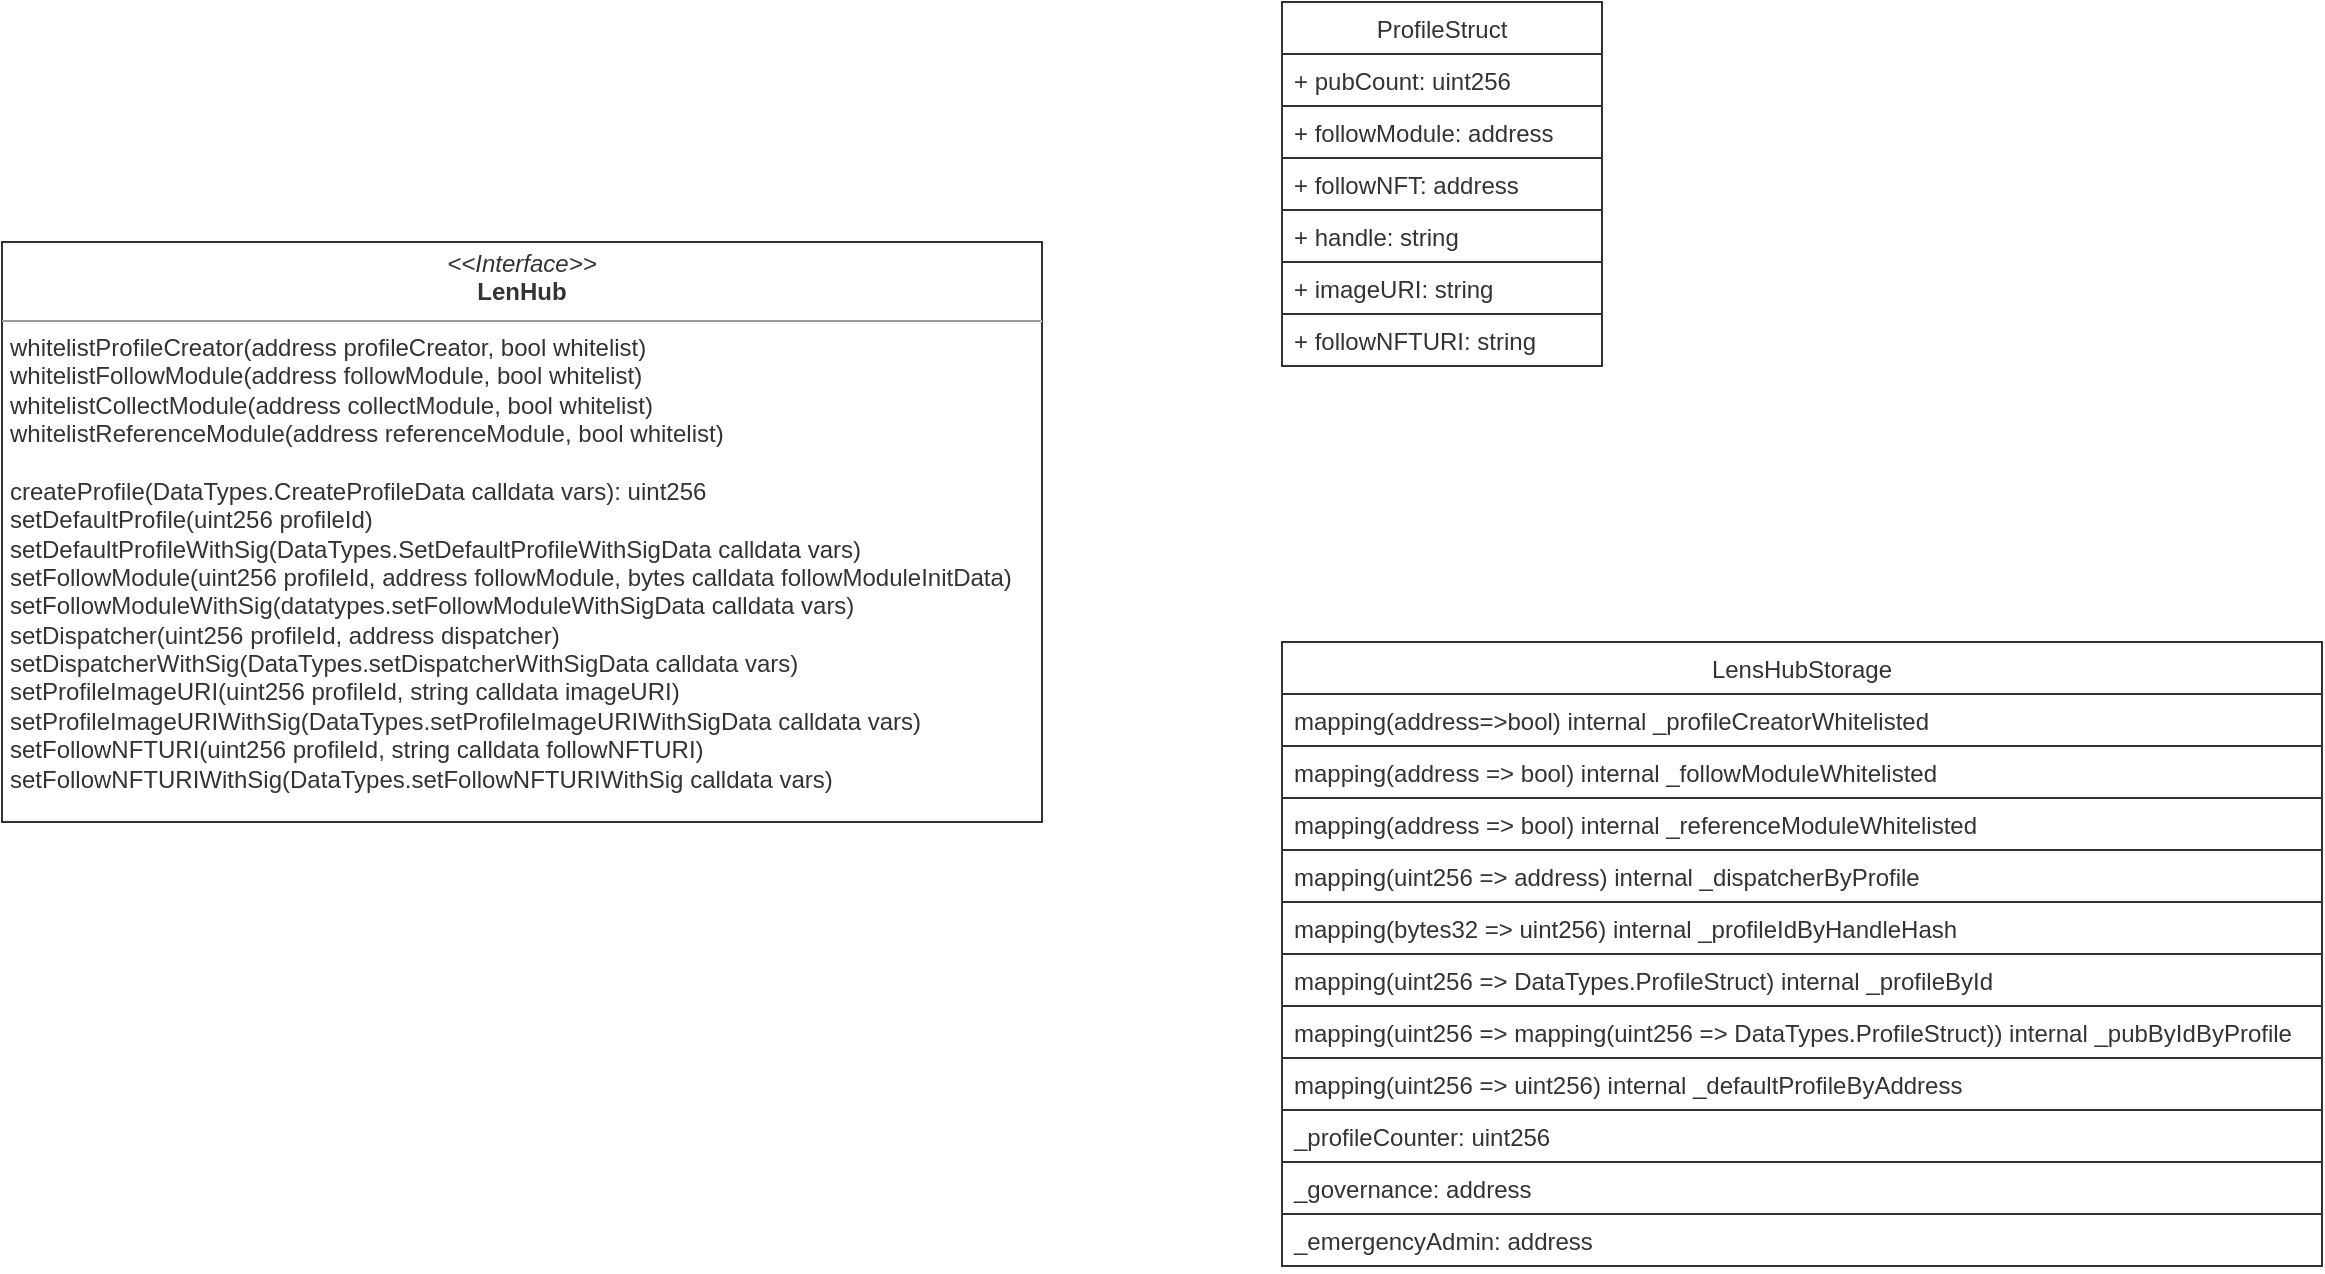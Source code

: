 <mxfile>
    <diagram id="rktGvPDQpEPL0cokE06l" name="Profile-struct">
        <mxGraphModel dx="1925" dy="1124" grid="0" gridSize="10" guides="1" tooltips="1" connect="1" arrows="1" fold="1" page="0" pageScale="1" pageWidth="827" pageHeight="1169" background="#ffffff" math="0" shadow="0">
            <root>
                <mxCell id="0"/>
                <mxCell id="1" parent="0"/>
                <mxCell id="16" value="ProfileStruct" style="swimlane;fontStyle=0;childLayout=stackLayout;horizontal=1;startSize=26;fillColor=none;horizontalStack=0;resizeParent=1;resizeParentMax=0;resizeLast=0;collapsible=1;marginBottom=0;fontColor=#333333;strokeColor=#333333;" parent="1" vertex="1">
                    <mxGeometry x="240" y="-160" width="160" height="182" as="geometry"/>
                </mxCell>
                <mxCell id="17" value="+ pubCount: uint256" style="text;strokeColor=#333333;fillColor=none;align=left;verticalAlign=top;spacingLeft=4;spacingRight=4;overflow=hidden;rotatable=0;points=[[0,0.5],[1,0.5]];portConstraint=eastwest;fontColor=#333333;" parent="16" vertex="1">
                    <mxGeometry y="26" width="160" height="26" as="geometry"/>
                </mxCell>
                <mxCell id="18" value="+ followModule: address" style="text;strokeColor=#333333;fillColor=none;align=left;verticalAlign=top;spacingLeft=4;spacingRight=4;overflow=hidden;rotatable=0;points=[[0,0.5],[1,0.5]];portConstraint=eastwest;fontColor=#333333;" parent="16" vertex="1">
                    <mxGeometry y="52" width="160" height="26" as="geometry"/>
                </mxCell>
                <mxCell id="19" value="+ followNFT: address" style="text;strokeColor=#333333;fillColor=none;align=left;verticalAlign=top;spacingLeft=4;spacingRight=4;overflow=hidden;rotatable=0;points=[[0,0.5],[1,0.5]];portConstraint=eastwest;fontColor=#333333;" parent="16" vertex="1">
                    <mxGeometry y="78" width="160" height="26" as="geometry"/>
                </mxCell>
                <mxCell id="21" value="+ handle: string" style="text;strokeColor=#333333;fillColor=none;align=left;verticalAlign=top;spacingLeft=4;spacingRight=4;overflow=hidden;rotatable=0;points=[[0,0.5],[1,0.5]];portConstraint=eastwest;fontColor=#333333;" parent="16" vertex="1">
                    <mxGeometry y="104" width="160" height="26" as="geometry"/>
                </mxCell>
                <mxCell id="22" value="+ imageURI: string" style="text;strokeColor=#333333;fillColor=none;align=left;verticalAlign=top;spacingLeft=4;spacingRight=4;overflow=hidden;rotatable=0;points=[[0,0.5],[1,0.5]];portConstraint=eastwest;fontColor=#333333;" parent="16" vertex="1">
                    <mxGeometry y="130" width="160" height="26" as="geometry"/>
                </mxCell>
                <mxCell id="20" value="+ followNFTURI: string" style="text;strokeColor=#333333;fillColor=none;align=left;verticalAlign=top;spacingLeft=4;spacingRight=4;overflow=hidden;rotatable=0;points=[[0,0.5],[1,0.5]];portConstraint=eastwest;fontColor=#333333;" parent="16" vertex="1">
                    <mxGeometry y="156" width="160" height="26" as="geometry"/>
                </mxCell>
                <mxCell id="23" value="LensHubStorage" style="swimlane;fontStyle=0;childLayout=stackLayout;horizontal=1;startSize=26;fillColor=none;horizontalStack=0;resizeParent=1;resizeParentMax=0;resizeLast=0;collapsible=1;marginBottom=0;fontColor=#333333;strokeColor=#333333;" parent="1" vertex="1">
                    <mxGeometry x="240" y="160" width="520" height="312" as="geometry"/>
                </mxCell>
                <mxCell id="24" value="mapping(address=&gt;bool) internal _profileCreatorWhitelisted" style="text;strokeColor=#333333;fillColor=none;align=left;verticalAlign=top;spacingLeft=4;spacingRight=4;overflow=hidden;rotatable=0;points=[[0,0.5],[1,0.5]];portConstraint=eastwest;fontColor=#333333;" parent="23" vertex="1">
                    <mxGeometry y="26" width="520" height="26" as="geometry"/>
                </mxCell>
                <mxCell id="25" value="mapping(address =&gt; bool) internal _followModuleWhitelisted" style="text;strokeColor=#333333;fillColor=none;align=left;verticalAlign=top;spacingLeft=4;spacingRight=4;overflow=hidden;rotatable=0;points=[[0,0.5],[1,0.5]];portConstraint=eastwest;fontColor=#333333;" parent="23" vertex="1">
                    <mxGeometry y="52" width="520" height="26" as="geometry"/>
                </mxCell>
                <mxCell id="26" value="mapping(address =&gt; bool) internal _referenceModuleWhitelisted" style="text;strokeColor=#333333;fillColor=none;align=left;verticalAlign=top;spacingLeft=4;spacingRight=4;overflow=hidden;rotatable=0;points=[[0,0.5],[1,0.5]];portConstraint=eastwest;fontColor=#333333;" parent="23" vertex="1">
                    <mxGeometry y="78" width="520" height="26" as="geometry"/>
                </mxCell>
                <mxCell id="28" value="mapping(uint256 =&gt; address) internal _dispatcherByProfile" style="text;strokeColor=#333333;fillColor=none;align=left;verticalAlign=top;spacingLeft=4;spacingRight=4;overflow=hidden;rotatable=0;points=[[0,0.5],[1,0.5]];portConstraint=eastwest;fontColor=#333333;" parent="23" vertex="1">
                    <mxGeometry y="104" width="520" height="26" as="geometry"/>
                </mxCell>
                <mxCell id="27" value="mapping(bytes32 =&gt; uint256) internal _profileIdByHandleHash" style="text;strokeColor=#333333;fillColor=none;align=left;verticalAlign=top;spacingLeft=4;spacingRight=4;overflow=hidden;rotatable=0;points=[[0,0.5],[1,0.5]];portConstraint=eastwest;fontColor=#333333;" parent="23" vertex="1">
                    <mxGeometry y="130" width="520" height="26" as="geometry"/>
                </mxCell>
                <mxCell id="29" value="mapping(uint256 =&gt; DataTypes.ProfileStruct) internal _profileById" style="text;strokeColor=#333333;fillColor=none;align=left;verticalAlign=top;spacingLeft=4;spacingRight=4;overflow=hidden;rotatable=0;points=[[0,0.5],[1,0.5]];portConstraint=eastwest;fontColor=#333333;" parent="23" vertex="1">
                    <mxGeometry y="156" width="520" height="26" as="geometry"/>
                </mxCell>
                <mxCell id="30" value="mapping(uint256 =&gt; mapping(uint256 =&gt; DataTypes.ProfileStruct)) internal _pubByIdByProfile" style="text;strokeColor=#333333;fillColor=none;align=left;verticalAlign=top;spacingLeft=4;spacingRight=4;overflow=hidden;rotatable=0;points=[[0,0.5],[1,0.5]];portConstraint=eastwest;fontColor=#333333;" parent="23" vertex="1">
                    <mxGeometry y="182" width="520" height="26" as="geometry"/>
                </mxCell>
                <mxCell id="31" value="mapping(uint256 =&gt; uint256) internal _defaultProfileByAddress" style="text;strokeColor=#333333;fillColor=none;align=left;verticalAlign=top;spacingLeft=4;spacingRight=4;overflow=hidden;rotatable=0;points=[[0,0.5],[1,0.5]];portConstraint=eastwest;fontColor=#333333;" parent="23" vertex="1">
                    <mxGeometry y="208" width="520" height="26" as="geometry"/>
                </mxCell>
                <mxCell id="32" value="_profileCounter: uint256" style="text;strokeColor=#333333;fillColor=none;align=left;verticalAlign=top;spacingLeft=4;spacingRight=4;overflow=hidden;rotatable=0;points=[[0,0.5],[1,0.5]];portConstraint=eastwest;fontColor=#333333;" parent="23" vertex="1">
                    <mxGeometry y="234" width="520" height="26" as="geometry"/>
                </mxCell>
                <mxCell id="33" value="_governance: address" style="text;strokeColor=#333333;fillColor=none;align=left;verticalAlign=top;spacingLeft=4;spacingRight=4;overflow=hidden;rotatable=0;points=[[0,0.5],[1,0.5]];portConstraint=eastwest;fontColor=#333333;" parent="23" vertex="1">
                    <mxGeometry y="260" width="520" height="26" as="geometry"/>
                </mxCell>
                <mxCell id="34" value="_emergencyAdmin: address" style="text;strokeColor=#333333;fillColor=none;align=left;verticalAlign=top;spacingLeft=4;spacingRight=4;overflow=hidden;rotatable=0;points=[[0,0.5],[1,0.5]];portConstraint=eastwest;fontColor=#333333;" parent="23" vertex="1">
                    <mxGeometry y="286" width="520" height="26" as="geometry"/>
                </mxCell>
                <mxCell id="46" value="&lt;p style=&quot;margin: 0px ; margin-top: 4px ; text-align: center&quot;&gt;&lt;i&gt;&amp;lt;&amp;lt;Interface&amp;gt;&amp;gt;&lt;/i&gt;&lt;br&gt;&lt;b&gt;LenHub&lt;/b&gt;&lt;/p&gt;&lt;hr size=&quot;1&quot;&gt;&lt;p style=&quot;margin: 0px ; margin-left: 4px&quot;&gt;whitelistProfileCreator(address profileCreator, bool whitelist)&lt;br&gt;whitelistFollowModule(address followModule, bool whitelist)&lt;/p&gt;&lt;p style=&quot;margin: 0px ; margin-left: 4px&quot;&gt;whitelistCollectModule(address collectModule, bool whitelist)&lt;/p&gt;&lt;p style=&quot;margin: 0px ; margin-left: 4px&quot;&gt;whitelistReferenceModule(address referenceModule, bool whitelist&lt;span&gt;)&lt;/span&gt;&lt;/p&gt;&lt;p style=&quot;margin: 0px ; margin-left: 4px&quot;&gt;&lt;span&gt;&lt;br&gt;&lt;/span&gt;&lt;/p&gt;&lt;p style=&quot;margin: 0px ; margin-left: 4px&quot;&gt;&lt;span&gt;createProfile(DataTypes.CreateProfileData calldata vars): uint256&lt;/span&gt;&lt;/p&gt;&lt;p style=&quot;margin: 0px ; margin-left: 4px&quot;&gt;setDefaultProfile(uint256 profileId)&lt;/p&gt;&lt;p style=&quot;margin: 0px ; margin-left: 4px&quot;&gt;setDefaultProfileWithSig(DataTypes.SetDefaultProfileWithSigData calldata vars)&lt;/p&gt;&lt;p style=&quot;margin: 0px ; margin-left: 4px&quot;&gt;setFollowModule(uint256 profileId, address followModule, bytes calldata followModuleInitData)&lt;/p&gt;&lt;p style=&quot;margin: 0px ; margin-left: 4px&quot;&gt;setFollowModuleWithSig(datatypes.setFollowModuleWithSigData calldata vars)&lt;/p&gt;&lt;p style=&quot;margin: 0px ; margin-left: 4px&quot;&gt;setDispatcher(uint256 profileId, address dispatcher)&lt;/p&gt;&lt;p style=&quot;margin: 0px ; margin-left: 4px&quot;&gt;setDispatcherWithSig(DataTypes.setDispatcherWithSigData calldata vars)&lt;/p&gt;&lt;p style=&quot;margin: 0px ; margin-left: 4px&quot;&gt;setProfileImageURI(uint256 profileId, string calldata imageURI)&lt;/p&gt;&lt;p style=&quot;margin: 0px ; margin-left: 4px&quot;&gt;setProfileImageURIWithSig(DataTypes.setProfileImageURIWithSigData calldata vars)&lt;/p&gt;&lt;p style=&quot;margin: 0px ; margin-left: 4px&quot;&gt;setFollowNFTURI(uint256 profileId, string calldata followNFTURI)&lt;/p&gt;&lt;p style=&quot;margin: 0px ; margin-left: 4px&quot;&gt;setFollowNFTURIWithSig(DataTypes.setFollowNFTURIWithSig calldata vars)&lt;/p&gt;&lt;p style=&quot;margin: 0px ; margin-left: 4px&quot;&gt;&lt;br&gt;&lt;/p&gt;" style="verticalAlign=top;align=left;overflow=fill;fontSize=12;fontFamily=Helvetica;html=1;fontColor=#333333;strokeColor=#333333;fillColor=none;" parent="1" vertex="1">
                    <mxGeometry x="-400" y="-40" width="520" height="290" as="geometry"/>
                </mxCell>
            </root>
        </mxGraphModel>
    </diagram>
</mxfile>